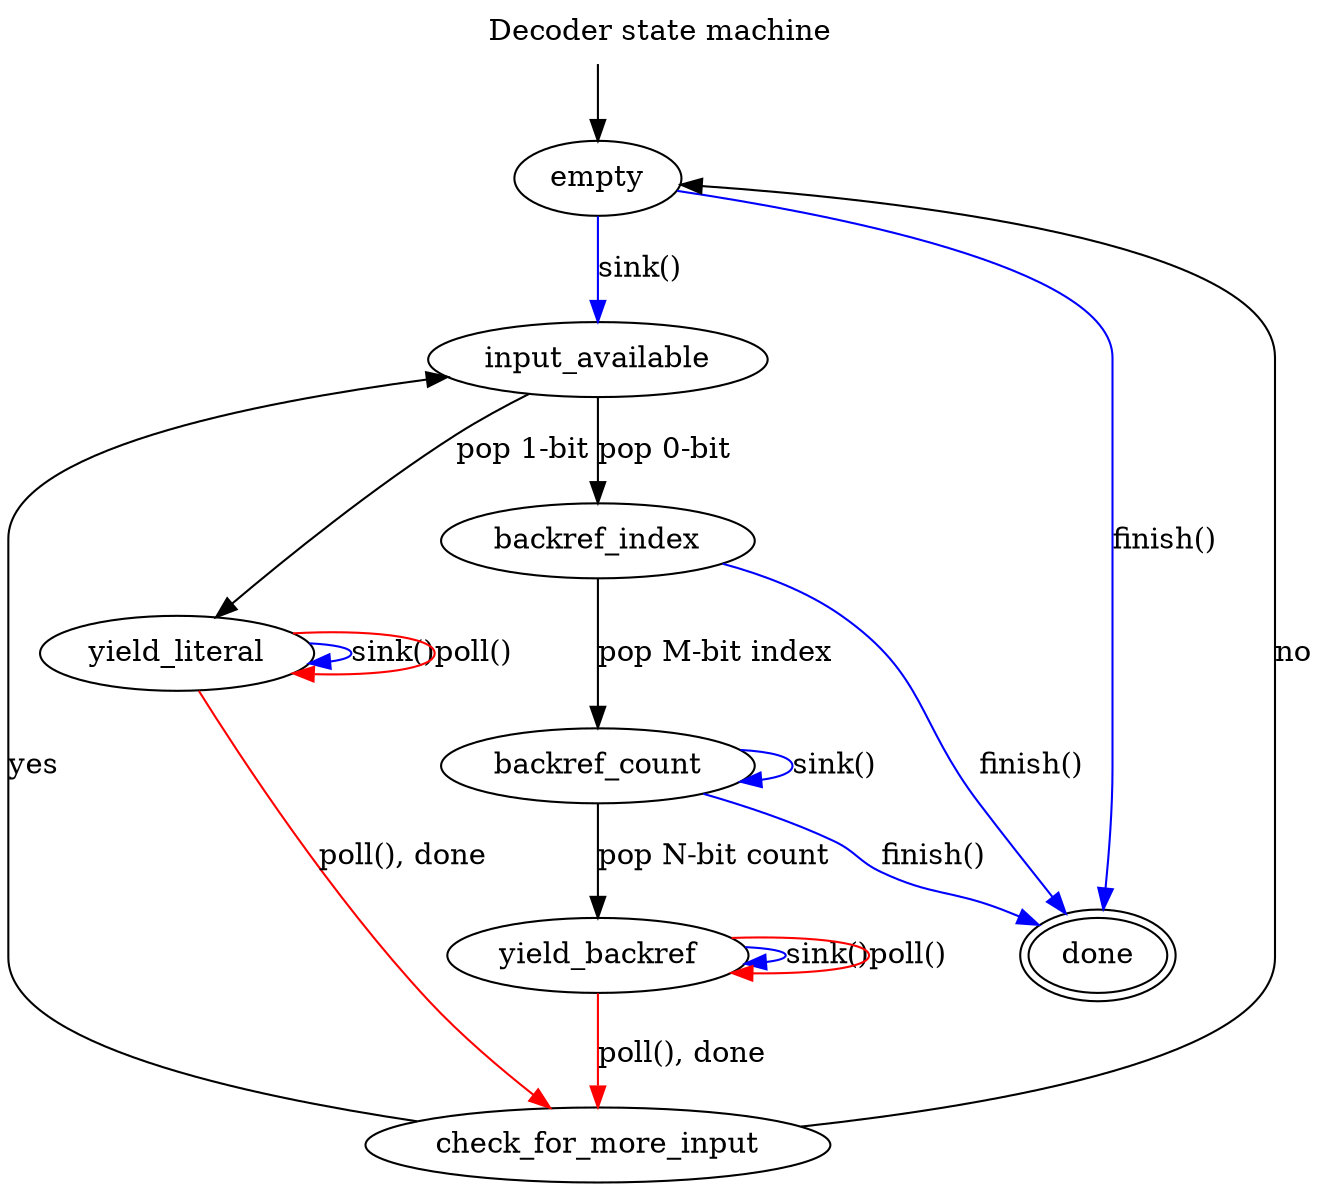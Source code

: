 digraph {
        graph [label="Decoder state machine", labelloc="t"]
        Start [style="invis", shape="point"]
        empty
        input_available
        yield_literal
        backref_index
        backref_count
        yield_backref
        check_for_more_input
        done [peripheries=2]

        empty->input_available [label="sink()", color="blue", weight=10]
        Start->empty

        input_available->yield_literal [label="pop 1-bit"]
        input_available->backref_index [label="pop 0-bit", weight=10]

        yield_literal->yield_literal [label="sink()", color="blue"]
        yield_literal->yield_literal [label="poll()", color="red"]
        yield_literal->check_for_more_input [label="poll(), done", color="red"]
        
        backref_index->backref_count [label="pop M-bit index", weight=10]
        backref_index->done [label="finish()", color="blue"]

        backref_count->backref_count [label="sink()", color="blue"]
        backref_count->yield_backref [label="pop N-bit count", weight=10]
        backref_count->done [label="finish()", color="blue"]

        yield_backref->yield_backref [label="sink()", color="blue"]
        yield_backref->yield_backref [label="poll()", color="red"]
        yield_backref->check_for_more_input [label="poll(), done",
            color="red", weight=10]

        check_for_more_input->empty [label="no"]
        check_for_more_input->input_available [label="yes"]

        empty->done [label="finish()", color="blue"]
}
